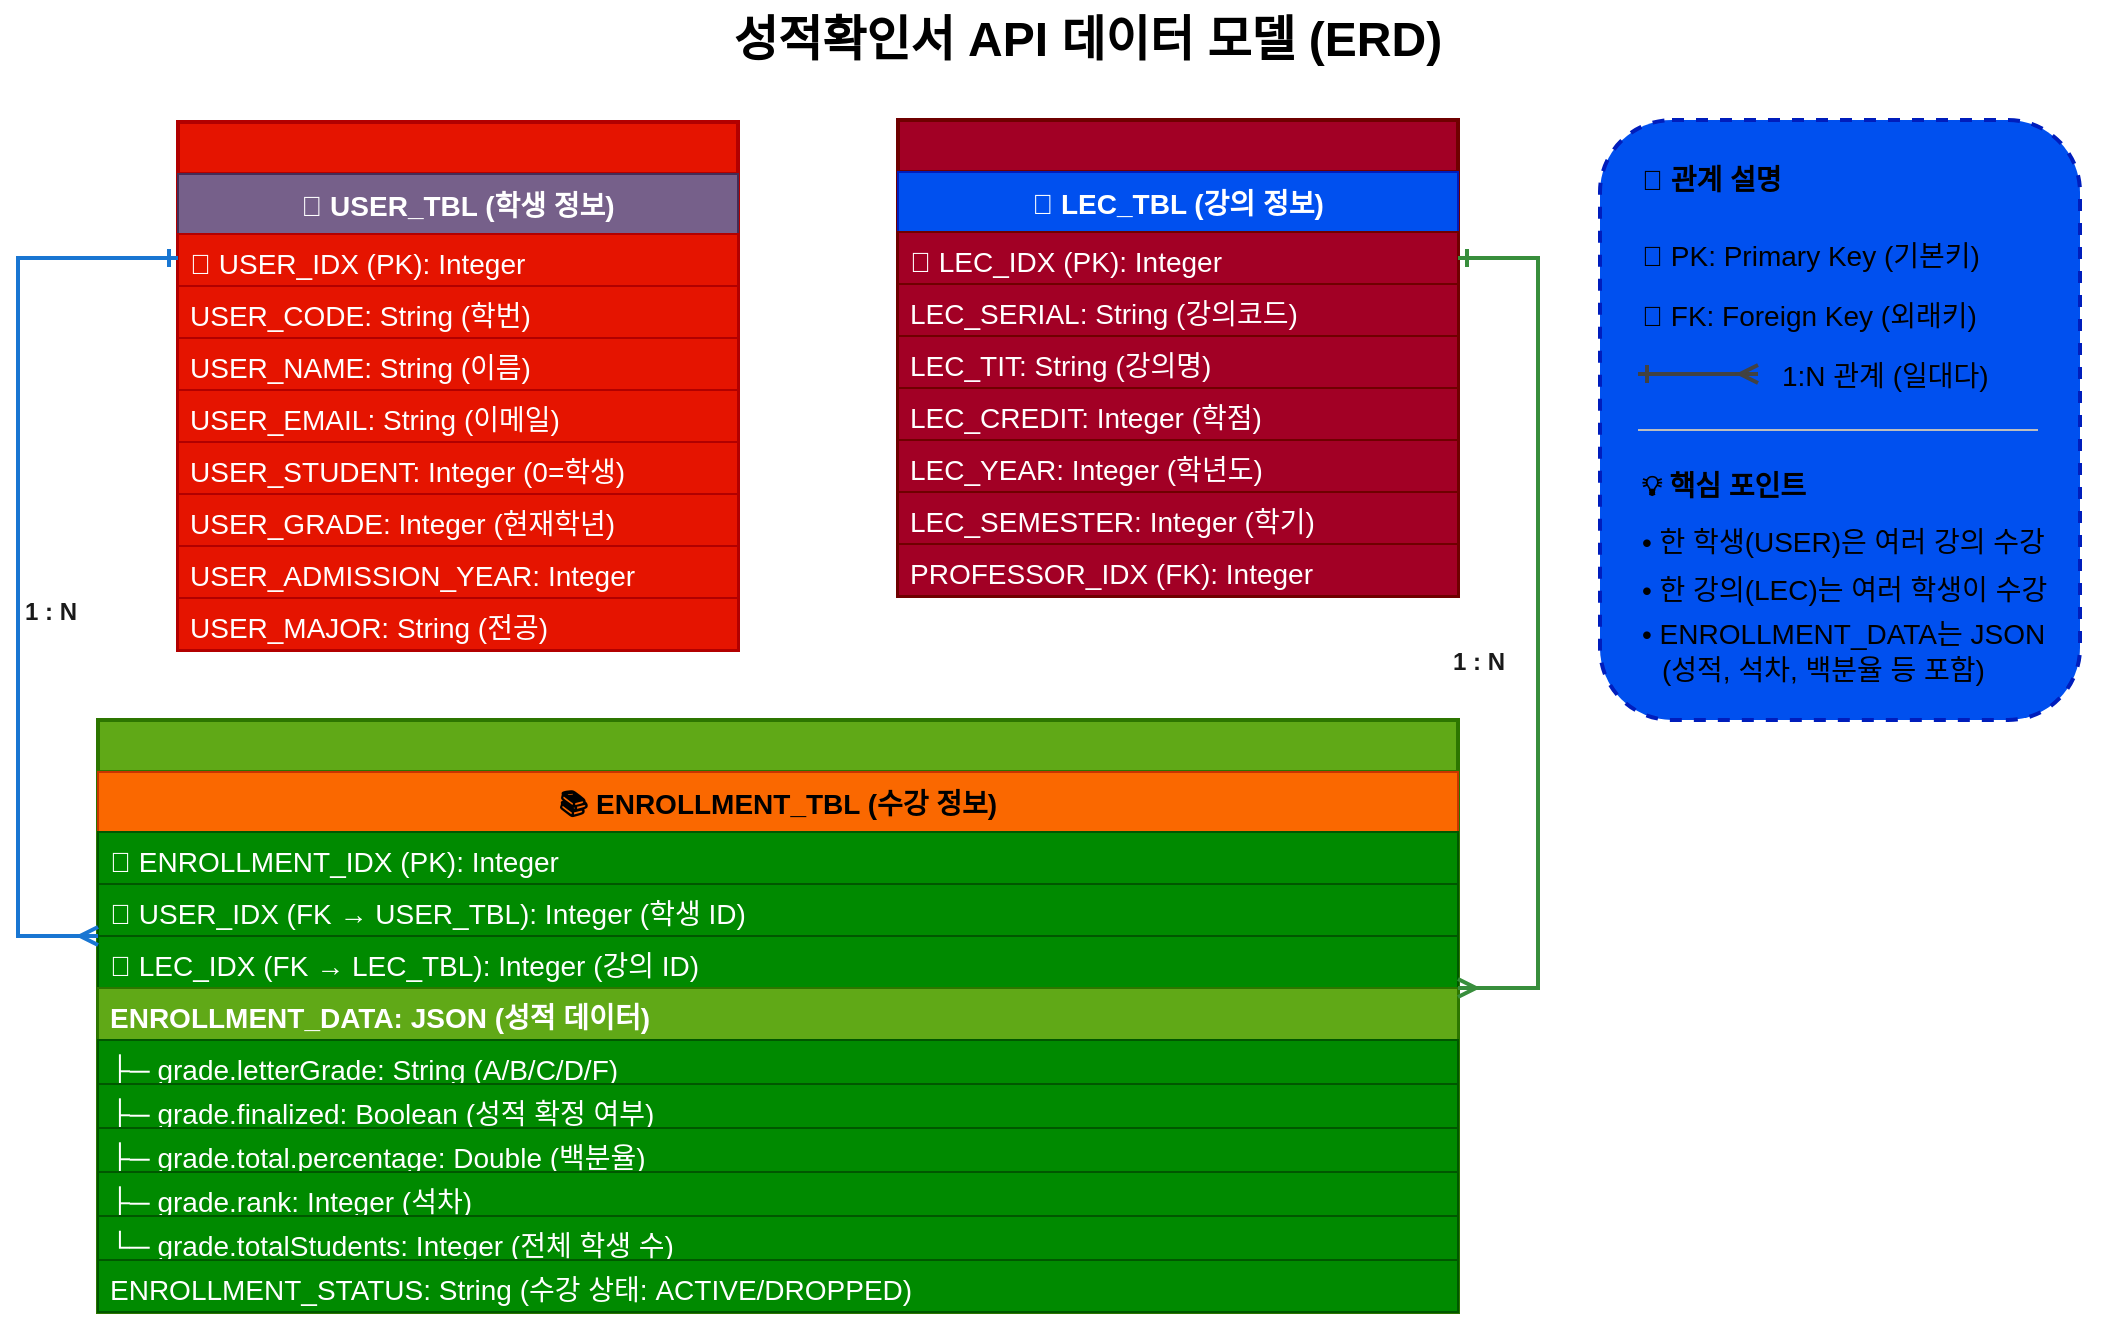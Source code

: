 <mxfile version="28.2.8">
  <diagram name="데이터 모델 ERD" id="data-model">
    <mxGraphModel dx="1426" dy="777" grid="1" gridSize="10" guides="1" tooltips="1" connect="1" arrows="1" fold="1" page="1" pageScale="1" pageWidth="1169" pageHeight="827" background="light-dark(#FFFFFF,#FFFFFF)" math="0" shadow="0">
      <root>
        <mxCell id="0" />
        <mxCell id="1" parent="0" />
        <mxCell id="title" value="성적확인서 API 데이터 모델 (ERD)" style="text;html=1;strokeColor=none;fillColor=none;align=center;verticalAlign=middle;whiteSpace=wrap;rounded=0;fontSize=24;fontStyle=1;fontColor=light-dark(#000000,#000000);" parent="1" vertex="1">
          <mxGeometry x="290" y="100" width="570" height="40" as="geometry" />
        </mxCell>
        <mxCell id="user-table" value="" style="swimlane;fontStyle=1;childLayout=stackLayout;horizontal=1;startSize=26;fillColor=#e51400;horizontalStack=0;resizeParent=1;resizeParentMax=0;resizeLast=0;collapsible=1;marginBottom=0;strokeColor=#B20000;strokeWidth=2;fontColor=#ffffff;fontSize=14;" parent="1" vertex="1">
          <mxGeometry x="120" y="161" width="280" height="264" as="geometry" />
        </mxCell>
        <mxCell id="user-title" value="👤 USER_TBL (학생 정보)" style="text;strokeColor=#432D57;fillColor=#76608a;align=center;verticalAlign=middle;spacingLeft=4;spacingRight=4;overflow=hidden;rotatable=0;points=[[0,0.5],[1,0.5]];portConstraint=eastwest;fontColor=#ffffff;fontSize=14;fontStyle=1;" parent="user-table" vertex="1">
          <mxGeometry y="26" width="280" height="30" as="geometry" />
        </mxCell>
        <mxCell id="user-1" value="🔑 USER_IDX (PK): Integer" style="text;strokeColor=#B20000;fillColor=#e51400;align=left;verticalAlign=top;spacingLeft=4;spacingRight=4;overflow=hidden;rotatable=0;points=[[0,0.5],[1,0.5]];portConstraint=eastwest;fontColor=#ffffff;fontSize=14;strokeWidth=1;" parent="user-table" vertex="1">
          <mxGeometry y="56" width="280" height="26" as="geometry" />
        </mxCell>
        <mxCell id="user-2" value="USER_CODE: String (학번)" style="text;strokeColor=#B20000;fillColor=#e51400;align=left;verticalAlign=top;spacingLeft=4;spacingRight=4;overflow=hidden;rotatable=0;points=[[0,0.5],[1,0.5]];portConstraint=eastwest;fontColor=#ffffff;fontSize=14;strokeWidth=1;" parent="user-table" vertex="1">
          <mxGeometry y="82" width="280" height="26" as="geometry" />
        </mxCell>
        <mxCell id="user-3" value="USER_NAME: String (이름)" style="text;strokeColor=#B20000;fillColor=#e51400;align=left;verticalAlign=top;spacingLeft=4;spacingRight=4;overflow=hidden;rotatable=0;points=[[0,0.5],[1,0.5]];portConstraint=eastwest;fontColor=#ffffff;fontSize=14;strokeWidth=1;" parent="user-table" vertex="1">
          <mxGeometry y="108" width="280" height="26" as="geometry" />
        </mxCell>
        <mxCell id="user-4" value="USER_EMAIL: String (이메일)" style="text;strokeColor=#B20000;fillColor=#e51400;align=left;verticalAlign=top;spacingLeft=4;spacingRight=4;overflow=hidden;rotatable=0;points=[[0,0.5],[1,0.5]];portConstraint=eastwest;fontColor=#ffffff;fontSize=14;strokeWidth=1;" parent="user-table" vertex="1">
          <mxGeometry y="134" width="280" height="26" as="geometry" />
        </mxCell>
        <mxCell id="user-5" value="USER_STUDENT: Integer (0=학생)" style="text;strokeColor=#B20000;fillColor=#e51400;align=left;verticalAlign=top;spacingLeft=4;spacingRight=4;overflow=hidden;rotatable=0;points=[[0,0.5],[1,0.5]];portConstraint=eastwest;fontColor=#ffffff;fontSize=14;strokeWidth=1;" parent="user-table" vertex="1">
          <mxGeometry y="160" width="280" height="26" as="geometry" />
        </mxCell>
        <mxCell id="user-6" value="USER_GRADE: Integer (현재학년)" style="text;strokeColor=#B20000;fillColor=#e51400;align=left;verticalAlign=top;spacingLeft=4;spacingRight=4;overflow=hidden;rotatable=0;points=[[0,0.5],[1,0.5]];portConstraint=eastwest;fontColor=#ffffff;fontSize=14;strokeWidth=1;" parent="user-table" vertex="1">
          <mxGeometry y="186" width="280" height="26" as="geometry" />
        </mxCell>
        <mxCell id="user-7" value="USER_ADMISSION_YEAR: Integer" style="text;strokeColor=#B20000;fillColor=#e51400;align=left;verticalAlign=top;spacingLeft=4;spacingRight=4;overflow=hidden;rotatable=0;points=[[0,0.5],[1,0.5]];portConstraint=eastwest;fontColor=#ffffff;fontSize=14;strokeWidth=1;" parent="user-table" vertex="1">
          <mxGeometry y="212" width="280" height="26" as="geometry" />
        </mxCell>
        <mxCell id="user-8" value="USER_MAJOR: String (전공)" style="text;strokeColor=#B20000;fillColor=#e51400;align=left;verticalAlign=top;spacingLeft=4;spacingRight=4;overflow=hidden;rotatable=0;points=[[0,0.5],[1,0.5]];portConstraint=eastwest;fontColor=#ffffff;fontSize=14;strokeWidth=1;" parent="user-table" vertex="1">
          <mxGeometry y="238" width="280" height="26" as="geometry" />
        </mxCell>
        <mxCell id="lec-table" value="" style="swimlane;fontStyle=1;childLayout=stackLayout;horizontal=1;startSize=26;fillColor=#a20025;horizontalStack=0;resizeParent=1;resizeParentMax=0;resizeLast=0;collapsible=1;marginBottom=0;strokeColor=#6F0000;strokeWidth=2;fontColor=#ffffff;fontSize=14;" parent="1" vertex="1">
          <mxGeometry x="480" y="160" width="280" height="238" as="geometry" />
        </mxCell>
        <mxCell id="lec-title" value="📖 LEC_TBL (강의 정보)" style="text;strokeColor=#001DBC;fillColor=#0050ef;align=center;verticalAlign=middle;spacingLeft=4;spacingRight=4;overflow=hidden;rotatable=0;points=[[0,0.5],[1,0.5]];portConstraint=eastwest;fontColor=#ffffff;fontSize=14;fontStyle=1;" parent="lec-table" vertex="1">
          <mxGeometry y="26" width="280" height="30" as="geometry" />
        </mxCell>
        <mxCell id="lec-1" value="🔑 LEC_IDX (PK): Integer" style="text;strokeColor=#6F0000;fillColor=#a20025;align=left;verticalAlign=top;spacingLeft=4;spacingRight=4;overflow=hidden;rotatable=0;points=[[0,0.5],[1,0.5]];portConstraint=eastwest;fontColor=#ffffff;fontSize=14;strokeWidth=1;" parent="lec-table" vertex="1">
          <mxGeometry y="56" width="280" height="26" as="geometry" />
        </mxCell>
        <mxCell id="lec-2" value="LEC_SERIAL: String (강의코드)" style="text;strokeColor=#6F0000;fillColor=#a20025;align=left;verticalAlign=top;spacingLeft=4;spacingRight=4;overflow=hidden;rotatable=0;points=[[0,0.5],[1,0.5]];portConstraint=eastwest;fontColor=#ffffff;fontSize=14;strokeWidth=1;" parent="lec-table" vertex="1">
          <mxGeometry y="82" width="280" height="26" as="geometry" />
        </mxCell>
        <mxCell id="lec-3" value="LEC_TIT: String (강의명)" style="text;strokeColor=#6F0000;fillColor=#a20025;align=left;verticalAlign=top;spacingLeft=4;spacingRight=4;overflow=hidden;rotatable=0;points=[[0,0.5],[1,0.5]];portConstraint=eastwest;fontColor=#ffffff;fontSize=14;strokeWidth=1;" parent="lec-table" vertex="1">
          <mxGeometry y="108" width="280" height="26" as="geometry" />
        </mxCell>
        <mxCell id="lec-4" value="LEC_CREDIT: Integer (학점)" style="text;strokeColor=#6F0000;fillColor=#a20025;align=left;verticalAlign=top;spacingLeft=4;spacingRight=4;overflow=hidden;rotatable=0;points=[[0,0.5],[1,0.5]];portConstraint=eastwest;fontColor=#ffffff;fontSize=14;strokeWidth=1;" parent="lec-table" vertex="1">
          <mxGeometry y="134" width="280" height="26" as="geometry" />
        </mxCell>
        <mxCell id="lec-5" value="LEC_YEAR: Integer (학년도)" style="text;strokeColor=#6F0000;fillColor=#a20025;align=left;verticalAlign=top;spacingLeft=4;spacingRight=4;overflow=hidden;rotatable=0;points=[[0,0.5],[1,0.5]];portConstraint=eastwest;fontColor=#ffffff;fontSize=14;strokeWidth=1;" parent="lec-table" vertex="1">
          <mxGeometry y="160" width="280" height="26" as="geometry" />
        </mxCell>
        <mxCell id="lec-6" value="LEC_SEMESTER: Integer (학기)" style="text;strokeColor=#6F0000;fillColor=#a20025;align=left;verticalAlign=top;spacingLeft=4;spacingRight=4;overflow=hidden;rotatable=0;points=[[0,0.5],[1,0.5]];portConstraint=eastwest;fontColor=#ffffff;fontSize=14;strokeWidth=1;" parent="lec-table" vertex="1">
          <mxGeometry y="186" width="280" height="26" as="geometry" />
        </mxCell>
        <mxCell id="lec-7" value="PROFESSOR_IDX (FK): Integer" style="text;strokeColor=#6F0000;fillColor=#a20025;align=left;verticalAlign=top;spacingLeft=4;spacingRight=4;overflow=hidden;rotatable=0;points=[[0,0.5],[1,0.5]];portConstraint=eastwest;fontColor=#ffffff;fontSize=14;strokeWidth=1;" parent="lec-table" vertex="1">
          <mxGeometry y="212" width="280" height="26" as="geometry" />
        </mxCell>
        <mxCell id="enrollment-table" value="" style="swimlane;fontStyle=1;childLayout=stackLayout;horizontal=1;startSize=26;fillColor=#60a917;horizontalStack=0;resizeParent=1;resizeParentMax=0;resizeLast=0;collapsible=1;marginBottom=0;strokeColor=#2D7600;strokeWidth=2;fontColor=#ffffff;fontSize=14;" parent="1" vertex="1">
          <mxGeometry x="80" y="460" width="680" height="296" as="geometry" />
        </mxCell>
        <mxCell id="enrollment-title" value="📚 ENROLLMENT_TBL (수강 정보)" style="text;strokeColor=#C73500;fillColor=#fa6800;align=center;verticalAlign=middle;spacingLeft=4;spacingRight=4;overflow=hidden;rotatable=0;points=[[0,0.5],[1,0.5]];portConstraint=eastwest;fontColor=#000000;fontSize=14;fontStyle=1;" parent="enrollment-table" vertex="1">
          <mxGeometry y="26" width="680" height="30" as="geometry" />
        </mxCell>
        <mxCell id="enrollment-1" value="🔑 ENROLLMENT_IDX (PK): Integer" style="text;strokeColor=#005700;fillColor=#008a00;align=left;verticalAlign=top;spacingLeft=4;spacingRight=4;overflow=hidden;rotatable=0;points=[[0,0.5],[1,0.5]];portConstraint=eastwest;fontColor=#ffffff;fontSize=14;strokeWidth=1;" parent="enrollment-table" vertex="1">
          <mxGeometry y="56" width="680" height="26" as="geometry" />
        </mxCell>
        <mxCell id="enrollment-2" value="🔗 USER_IDX (FK → USER_TBL): Integer (학생 ID)" style="text;strokeColor=#005700;fillColor=#008a00;align=left;verticalAlign=top;spacingLeft=4;spacingRight=4;overflow=hidden;rotatable=0;points=[[0,0.5],[1,0.5]];portConstraint=eastwest;fontColor=#ffffff;fontSize=14;strokeWidth=1;" parent="enrollment-table" vertex="1">
          <mxGeometry y="82" width="680" height="26" as="geometry" />
        </mxCell>
        <mxCell id="enrollment-3" value="🔗 LEC_IDX (FK → LEC_TBL): Integer (강의 ID)" style="text;strokeColor=#005700;fillColor=#008a00;align=left;verticalAlign=top;spacingLeft=4;spacingRight=4;overflow=hidden;rotatable=0;points=[[0,0.5],[1,0.5]];portConstraint=eastwest;fontColor=#ffffff;fontSize=14;strokeWidth=1;" parent="enrollment-table" vertex="1">
          <mxGeometry y="108" width="680" height="26" as="geometry" />
        </mxCell>
        <mxCell id="enrollment-4" value="ENROLLMENT_DATA: JSON (성적 데이터)" style="text;strokeColor=#2D7600;fillColor=#60a917;align=left;verticalAlign=top;spacingLeft=4;spacingRight=4;overflow=hidden;rotatable=0;points=[[0,0.5],[1,0.5]];portConstraint=eastwest;fontColor=#ffffff;fontSize=14;fontStyle=1;strokeWidth=1;" parent="enrollment-table" vertex="1">
          <mxGeometry y="134" width="680" height="26" as="geometry" />
        </mxCell>
        <mxCell id="enrollment-5" value="    ├─ grade.letterGrade: String (A/B/C/D/F)" style="text;strokeColor=#005700;fillColor=#008a00;align=left;verticalAlign=top;spacingLeft=4;spacingRight=4;overflow=hidden;rotatable=0;points=[[0,0.5],[1,0.5]];portConstraint=eastwest;fontColor=#ffffff;fontSize=14;strokeWidth=1;" parent="enrollment-table" vertex="1">
          <mxGeometry y="160" width="680" height="22" as="geometry" />
        </mxCell>
        <mxCell id="enrollment-6" value="    ├─ grade.finalized: Boolean (성적 확정 여부)" style="text;strokeColor=#005700;fillColor=#008a00;align=left;verticalAlign=top;spacingLeft=4;spacingRight=4;overflow=hidden;rotatable=0;points=[[0,0.5],[1,0.5]];portConstraint=eastwest;fontColor=#ffffff;fontSize=14;strokeWidth=1;" parent="enrollment-table" vertex="1">
          <mxGeometry y="182" width="680" height="22" as="geometry" />
        </mxCell>
        <mxCell id="enrollment-7" value="    ├─ grade.total.percentage: Double (백분율)" style="text;strokeColor=#005700;fillColor=#008a00;align=left;verticalAlign=top;spacingLeft=4;spacingRight=4;overflow=hidden;rotatable=0;points=[[0,0.5],[1,0.5]];portConstraint=eastwest;fontColor=#ffffff;fontSize=14;strokeWidth=1;" parent="enrollment-table" vertex="1">
          <mxGeometry y="204" width="680" height="22" as="geometry" />
        </mxCell>
        <mxCell id="enrollment-8" value="    ├─ grade.rank: Integer (석차)" style="text;strokeColor=#005700;fillColor=#008a00;align=left;verticalAlign=top;spacingLeft=4;spacingRight=4;overflow=hidden;rotatable=0;points=[[0,0.5],[1,0.5]];portConstraint=eastwest;fontColor=#ffffff;fontSize=14;strokeWidth=1;" parent="enrollment-table" vertex="1">
          <mxGeometry y="226" width="680" height="22" as="geometry" />
        </mxCell>
        <mxCell id="enrollment-9" value="    └─ grade.totalStudents: Integer (전체 학생 수)" style="text;strokeColor=#005700;fillColor=#008a00;align=left;verticalAlign=top;spacingLeft=4;spacingRight=4;overflow=hidden;rotatable=0;points=[[0,0.5],[1,0.5]];portConstraint=eastwest;fontColor=#ffffff;fontSize=14;strokeWidth=1;" parent="enrollment-table" vertex="1">
          <mxGeometry y="248" width="680" height="22" as="geometry" />
        </mxCell>
        <mxCell id="enrollment-10" value="ENROLLMENT_STATUS: String (수강 상태: ACTIVE/DROPPED)" style="text;strokeColor=#005700;fillColor=#008a00;align=left;verticalAlign=top;spacingLeft=4;spacingRight=4;overflow=hidden;rotatable=0;points=[[0,0.5],[1,0.5]];portConstraint=eastwest;fontColor=#ffffff;fontSize=14;strokeWidth=1;" parent="enrollment-table" vertex="1">
          <mxGeometry y="270" width="680" height="26" as="geometry" />
        </mxCell>
        <mxCell id="rel1" value="" style="edgeStyle=orthogonalEdgeStyle;rounded=0;orthogonalLoop=1;jettySize=auto;html=1;strokeWidth=2;strokeColor=#1976D2;endArrow=ERmany;endFill=0;startArrow=ERone;startFill=0;" parent="1" source="user-1" target="enrollment-2" edge="1">
          <mxGeometry relative="1" as="geometry">
            <Array as="points">
              <mxPoint x="40" y="229" />
              <mxPoint x="40" y="568" />
            </Array>
          </mxGeometry>
        </mxCell>
        <mxCell id="rel1-label" value="1 : N" style="edgeLabel;html=1;align=center;verticalAlign=middle;resizable=0;points=[];fontSize=12;fontColor=#1A1A1A;backgroundColor=#FFFFFF;fontStyle=1;" parent="rel1" vertex="1" connectable="0">
          <mxGeometry x="-0.1" y="1" relative="1" as="geometry">
            <mxPoint x="15" y="50" as="offset" />
          </mxGeometry>
        </mxCell>
        <mxCell id="rel2" value="" style="edgeStyle=orthogonalEdgeStyle;rounded=0;orthogonalLoop=1;jettySize=auto;html=1;strokeWidth=2;strokeColor=#388E3C;endArrow=ERmany;endFill=0;startArrow=ERone;startFill=0;" parent="1" source="lec-1" target="enrollment-3" edge="1">
          <mxGeometry relative="1" as="geometry">
            <Array as="points">
              <mxPoint x="800" y="229" />
              <mxPoint x="800" y="594" />
            </Array>
          </mxGeometry>
        </mxCell>
        <mxCell id="rel2-label" value="1 : N" style="edgeLabel;html=1;align=center;verticalAlign=middle;resizable=0;points=[];fontSize=12;fontColor=#1A1A1A;backgroundColor=#FFFFFF;fontStyle=1;" parent="rel2" vertex="1" connectable="0">
          <mxGeometry x="-0.1" y="1" relative="1" as="geometry">
            <mxPoint x="-31" y="41" as="offset" />
          </mxGeometry>
        </mxCell>
        <mxCell id="legend-box" value="" style="rounded=1;whiteSpace=wrap;html=1;fillColor=#0050ef;strokeColor=#001DBC;strokeWidth=2;dashed=1;fontColor=#ffffff;" parent="1" vertex="1">
          <mxGeometry x="831" y="160" width="240" height="300" as="geometry" />
        </mxCell>
        <mxCell id="legend-title" value="📌 관계 설명" style="text;html=1;strokeColor=none;fillColor=none;align=left;verticalAlign=middle;whiteSpace=wrap;rounded=0;fontSize=14;fontStyle=1;fontColor=light-dark(#000000,#000000);" parent="1" vertex="1">
          <mxGeometry x="850" y="175" width="240" height="30" as="geometry" />
        </mxCell>
        <mxCell id="legend-1" value="🔑 PK: Primary Key (기본키)" style="text;html=1;strokeColor=none;fillColor=none;align=left;verticalAlign=middle;whiteSpace=wrap;rounded=0;fontSize=14;fontColor=light-dark(#000000,#000000);" parent="1" vertex="1">
          <mxGeometry x="850" y="215" width="240" height="25" as="geometry" />
        </mxCell>
        <mxCell id="legend-2" value="🔗 FK: Foreign Key (외래키)" style="text;html=1;strokeColor=none;fillColor=none;align=left;verticalAlign=middle;whiteSpace=wrap;rounded=0;fontSize=14;fontColor=light-dark(#000000,#000000);" parent="1" vertex="1">
          <mxGeometry x="850" y="245" width="240" height="25" as="geometry" />
        </mxCell>
        <mxCell id="legend-3" value="" style="edgeStyle=orthogonalEdgeStyle;rounded=0;orthogonalLoop=1;jettySize=auto;html=1;strokeWidth=2;strokeColor=#424242;endArrow=ERmany;endFill=0;startArrow=ERone;startFill=0;fontColor=light-dark(#000000,#000000);fontSize=14;" parent="1" edge="1">
          <mxGeometry relative="1" as="geometry">
            <mxPoint x="850" y="287" as="sourcePoint" />
            <mxPoint x="910" y="287" as="targetPoint" />
          </mxGeometry>
        </mxCell>
        <mxCell id="legend-3-label" value="1:N 관계 (일대다)" style="text;html=1;strokeColor=none;fillColor=none;align=left;verticalAlign=middle;whiteSpace=wrap;rounded=0;fontSize=14;fontColor=light-dark(#000000,#000000);" parent="1" vertex="1">
          <mxGeometry x="920" y="275" width="170" height="25" as="geometry" />
        </mxCell>
        <mxCell id="legend-divider" value="" style="endArrow=none;html=1;strokeWidth=1;strokeColor=#BDBDBD;fontColor=light-dark(#000000,#000000);fontSize=14;" parent="1" edge="1">
          <mxGeometry width="50" height="50" relative="1" as="geometry">
            <mxPoint x="850" y="315" as="sourcePoint" />
            <mxPoint x="1050" y="315" as="targetPoint" />
          </mxGeometry>
        </mxCell>
        <mxCell id="legend-4" value="💡 핵심 포인트" style="text;html=1;strokeColor=none;fillColor=none;align=left;verticalAlign=middle;whiteSpace=wrap;rounded=0;fontSize=14;fontStyle=1;fontColor=light-dark(#000000,#000000);" parent="1" vertex="1">
          <mxGeometry x="850" y="330" width="240" height="25" as="geometry" />
        </mxCell>
        <mxCell id="legend-5" value="• 한 학생(USER)은 여러 강의 수강" style="text;html=1;strokeColor=none;fillColor=none;align=left;verticalAlign=middle;whiteSpace=wrap;rounded=0;fontSize=14;fontColor=light-dark(#000000,#000000);" parent="1" vertex="1">
          <mxGeometry x="850" y="361" width="240" height="20" as="geometry" />
        </mxCell>
        <mxCell id="legend-6" value="• 한 강의(LEC)는 여러 학생이 수강" style="text;html=1;strokeColor=none;fillColor=none;align=left;verticalAlign=middle;whiteSpace=wrap;rounded=0;fontSize=14;fontColor=light-dark(#000000,#000000);" parent="1" vertex="1">
          <mxGeometry x="850" y="385" width="240" height="20" as="geometry" />
        </mxCell>
        <mxCell id="legend-7" value="• ENROLLMENT_DATA는 JSON" style="text;html=1;strokeColor=none;fillColor=none;align=left;verticalAlign=middle;whiteSpace=wrap;rounded=0;fontSize=14;fontColor=light-dark(#000000,#000000);" parent="1" vertex="1">
          <mxGeometry x="850" y="407" width="240" height="20" as="geometry" />
        </mxCell>
        <mxCell id="legend-8" value="  (성적, 석차, 백분율 등 포함)" style="text;html=1;strokeColor=none;fillColor=none;align=left;verticalAlign=middle;whiteSpace=wrap;rounded=0;fontSize=14;fontColor=light-dark(#000000,#000000);" parent="1" vertex="1">
          <mxGeometry x="860" y="425" width="230" height="20" as="geometry" />
        </mxCell>
      </root>
    </mxGraphModel>
  </diagram>
</mxfile>
